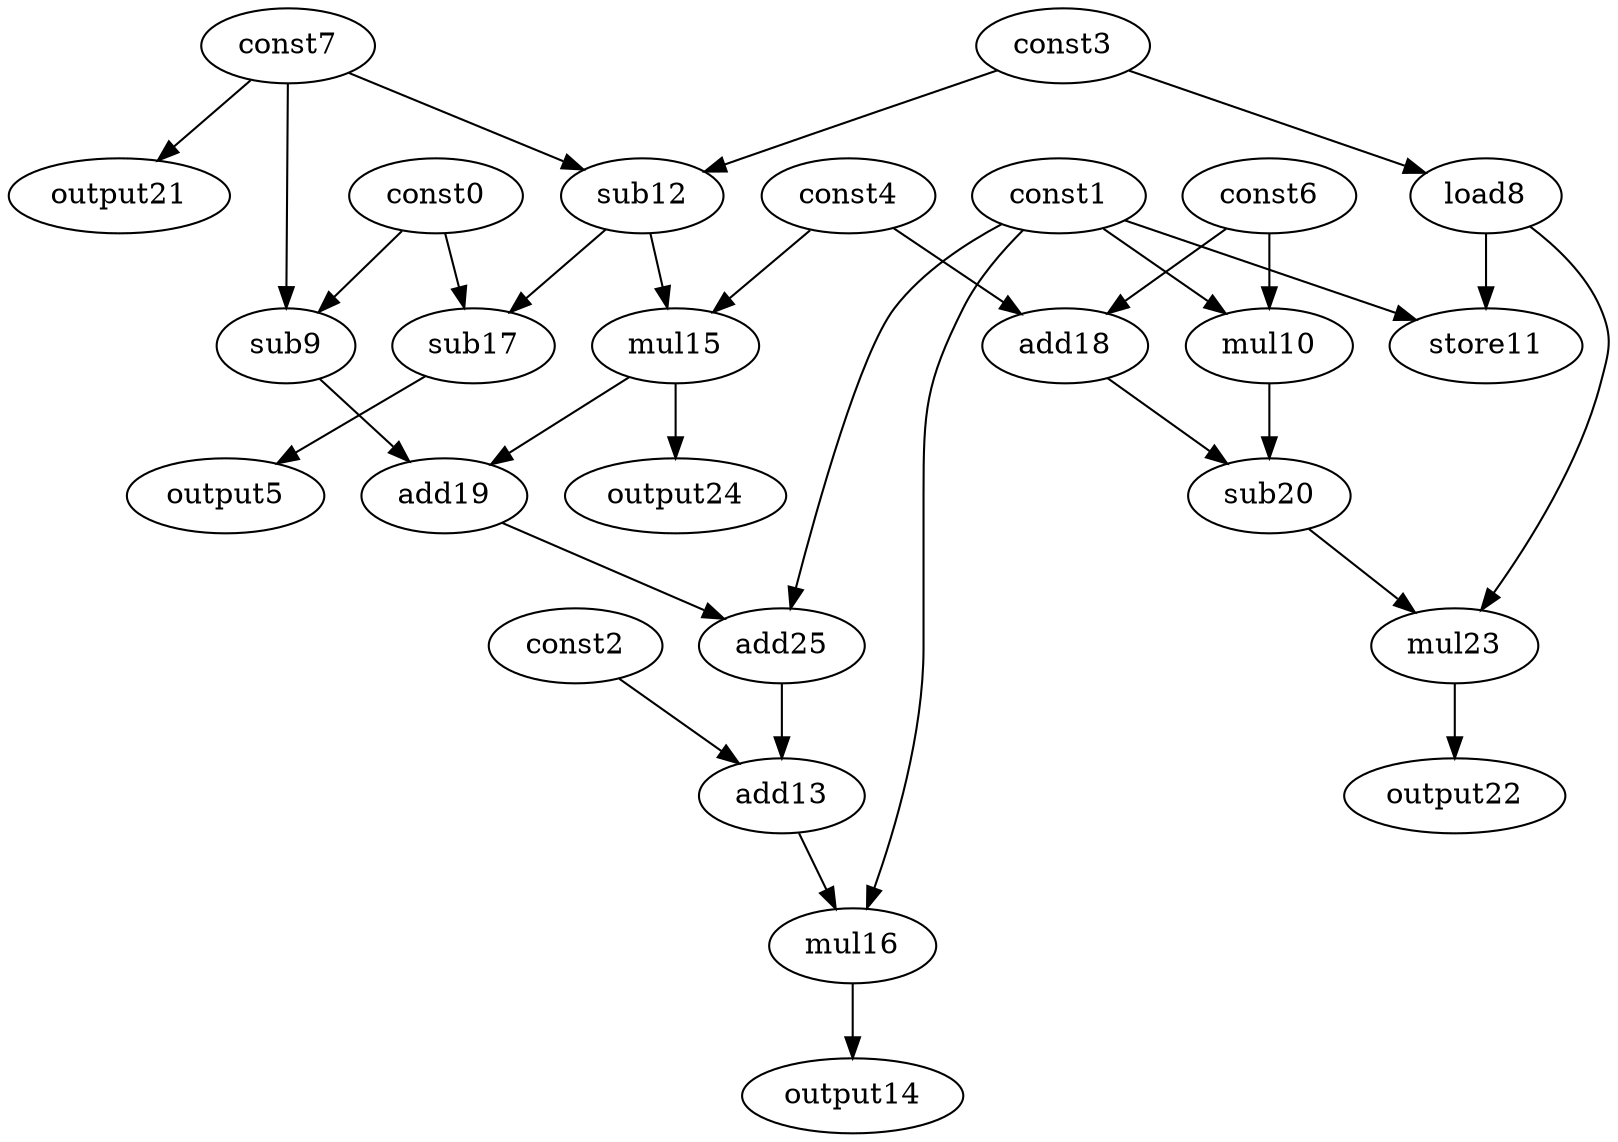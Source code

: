 digraph G { 
const0[opcode=const]; 
const1[opcode=const]; 
const2[opcode=const]; 
const3[opcode=const]; 
const4[opcode=const]; 
output5[opcode=output]; 
const6[opcode=const]; 
const7[opcode=const]; 
load8[opcode=load]; 
sub9[opcode=sub]; 
mul10[opcode=mul]; 
store11[opcode=store]; 
sub12[opcode=sub]; 
add13[opcode=add]; 
output14[opcode=output]; 
mul15[opcode=mul]; 
mul16[opcode=mul]; 
sub17[opcode=sub]; 
add18[opcode=add]; 
add19[opcode=add]; 
sub20[opcode=sub]; 
output21[opcode=output]; 
output22[opcode=output]; 
mul23[opcode=mul]; 
output24[opcode=output]; 
add25[opcode=add]; 
const3->load8[operand=0];
const0->sub9[operand=0];
const7->sub9[operand=1];
const1->mul10[operand=0];
const6->mul10[operand=1];
const3->sub12[operand=0];
const7->sub12[operand=1];
const4->add18[operand=0];
const6->add18[operand=1];
const7->output21[operand=0];
load8->store11[operand=0];
const1->store11[operand=1];
sub12->mul15[operand=0];
const4->mul15[operand=1];
const0->sub17[operand=0];
sub12->sub17[operand=1];
add18->sub20[operand=0];
mul10->sub20[operand=1];
sub17->output5[operand=0];
sub9->add19[operand=0];
mul15->add19[operand=1];
load8->mul23[operand=0];
sub20->mul23[operand=1];
mul15->output24[operand=0];
mul23->output22[operand=0];
const1->add25[operand=0];
add19->add25[operand=1];
add25->add13[operand=0];
const2->add13[operand=1];
const1->mul16[operand=0];
add13->mul16[operand=1];
mul16->output14[operand=0];
}
